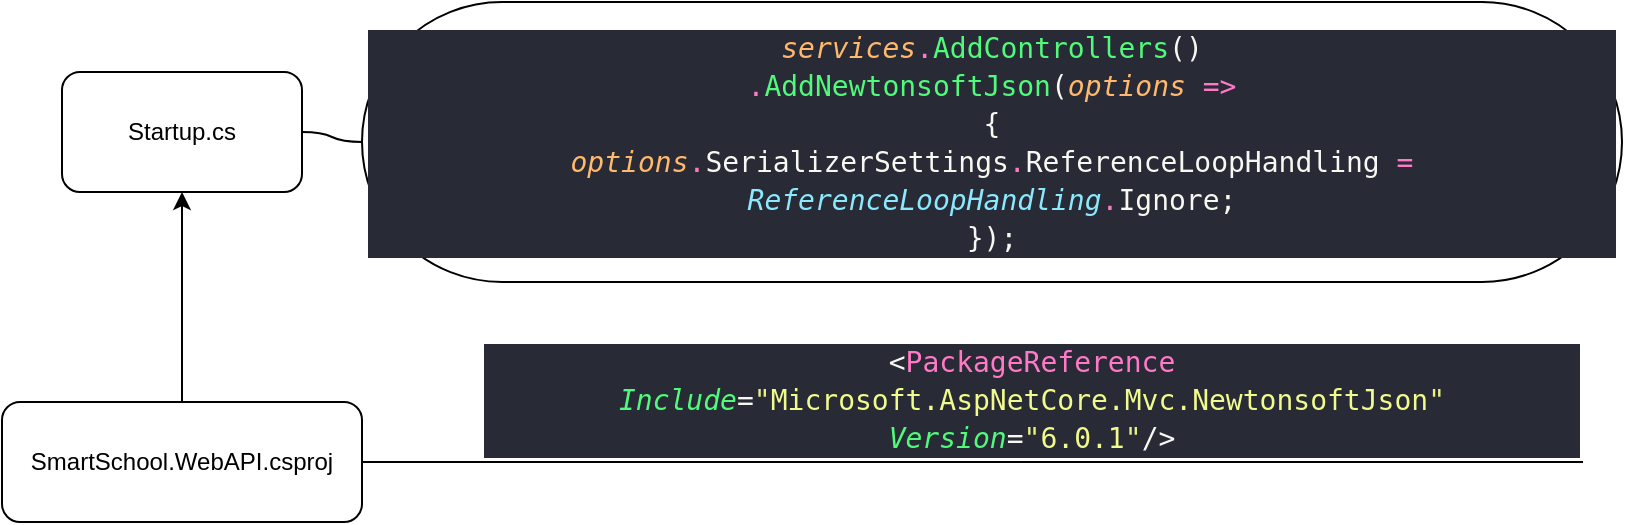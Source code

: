 <mxfile>
    <diagram id="UM-1YxASU-Djj8z-jX82" name="Page-1">
        <mxGraphModel dx="1626" dy="618" grid="1" gridSize="10" guides="1" tooltips="1" connect="1" arrows="1" fold="1" page="1" pageScale="1" pageWidth="827" pageHeight="1169" math="0" shadow="0">
            <root>
                <mxCell id="0"/>
                <mxCell id="1" parent="0"/>
                <mxCell id="17" style="edgeStyle=none;html=1;exitX=0.5;exitY=0;exitDx=0;exitDy=0;entryX=0.575;entryY=1;entryDx=0;entryDy=0;entryPerimeter=0;" parent="1" edge="1">
                    <mxGeometry relative="1" as="geometry">
                        <mxPoint x="404" y="585" as="targetPoint"/>
                    </mxGeometry>
                </mxCell>
                <mxCell id="41" value="" style="edgeStyle=none;html=1;" parent="1" source="35" target="38" edge="1">
                    <mxGeometry relative="1" as="geometry"/>
                </mxCell>
                <mxCell id="35" value="SmartSchool.WebAPI.csproj" style="rounded=1;whiteSpace=wrap;html=1;" parent="1" vertex="1">
                    <mxGeometry x="10" y="270" width="180" height="60" as="geometry"/>
                </mxCell>
                <mxCell id="38" value="Startup.cs" style="rounded=1;whiteSpace=wrap;html=1;" parent="1" vertex="1">
                    <mxGeometry x="40" y="105" width="120" height="60" as="geometry"/>
                </mxCell>
                <mxCell id="42" style="edgeStyle=entityRelationEdgeStyle;html=1;startArrow=none;endArrow=none;segment=10;curved=1;sourcePerimeterSpacing=0;targetPerimeterSpacing=0;" parent="1" source="39" target="38" edge="1">
                    <mxGeometry relative="1" as="geometry"/>
                </mxCell>
                <mxCell id="39" value="&lt;div style=&quot;color: rgb(248, 248, 242); background-color: rgb(40, 42, 54); font-family: &amp;quot;Droid Sans Mono&amp;quot;, &amp;quot;monospace&amp;quot;, monospace; font-size: 14px; line-height: 19px;&quot;&gt;&lt;div style=&quot;line-height: 19px;&quot;&gt;&lt;div&gt;&lt;span style=&quot;color: #ffb86c;font-style: italic;&quot;&gt;services&lt;/span&gt;&lt;span style=&quot;color: #ff79c6;&quot;&gt;.&lt;/span&gt;&lt;span style=&quot;color: #50fa7b;&quot;&gt;AddControllers&lt;/span&gt;()&lt;/div&gt;&lt;div&gt;                &lt;span style=&quot;color: #ff79c6;&quot;&gt;.&lt;/span&gt;&lt;span style=&quot;color: #50fa7b;&quot;&gt;AddNewtonsoftJson&lt;/span&gt;(&lt;span style=&quot;color: #ffb86c;font-style: italic;&quot;&gt;options&lt;/span&gt; &lt;span style=&quot;color: #ff79c6;&quot;&gt;=&amp;gt;&lt;/span&gt;&lt;/div&gt;&lt;div&gt;                {&lt;/div&gt;&lt;div&gt;                    &lt;span style=&quot;color: #ffb86c;font-style: italic;&quot;&gt;options&lt;/span&gt;&lt;span style=&quot;color: #ff79c6;&quot;&gt;.&lt;/span&gt;SerializerSettings&lt;span style=&quot;color: #ff79c6;&quot;&gt;.&lt;/span&gt;ReferenceLoopHandling &lt;span style=&quot;color: #ff79c6;&quot;&gt;=&lt;/span&gt; &lt;span style=&quot;color: #8be9fd;font-style: italic;&quot;&gt;ReferenceLoopHandling&lt;/span&gt;&lt;span style=&quot;color: #ff79c6;&quot;&gt;.&lt;/span&gt;Ignore;&lt;/div&gt;&lt;div&gt;                });&lt;/div&gt;&lt;/div&gt;&lt;/div&gt;" style="whiteSpace=wrap;html=1;rounded=1;arcSize=50;align=center;verticalAlign=middle;strokeWidth=1;autosize=1;spacing=4;treeFolding=1;treeMoving=1;newEdgeStyle={&quot;edgeStyle&quot;:&quot;entityRelationEdgeStyle&quot;,&quot;startArrow&quot;:&quot;none&quot;,&quot;endArrow&quot;:&quot;none&quot;,&quot;segment&quot;:10,&quot;curved&quot;:1,&quot;sourcePerimeterSpacing&quot;:0,&quot;targetPerimeterSpacing&quot;:0};" parent="1" vertex="1">
                    <mxGeometry x="190" y="70" width="630" height="140" as="geometry"/>
                </mxCell>
                <mxCell id="55" value="&lt;div style=&quot;color: rgb(248, 248, 242); background-color: rgb(40, 42, 54); font-family: &amp;quot;Droid Sans Mono&amp;quot;, &amp;quot;monospace&amp;quot;, monospace; font-size: 14px; line-height: 19px;&quot;&gt;&lt;div style=&quot;line-height: 19px;&quot;&gt;&amp;lt;&lt;span style=&quot;color: #ff79c6;&quot;&gt;PackageReference&lt;/span&gt; &lt;span style=&quot;color: #50fa7b;font-style: italic;&quot;&gt;Include&lt;/span&gt;=&lt;span style=&quot;color: #e9f284;&quot;&gt;&quot;&lt;/span&gt;&lt;span style=&quot;color: #f1fa8c;&quot;&gt;Microsoft.AspNetCore.Mvc.NewtonsoftJson&lt;/span&gt;&lt;span style=&quot;color: #e9f284;&quot;&gt;&quot;&lt;/span&gt; &lt;span style=&quot;color: #50fa7b;font-style: italic;&quot;&gt;Version&lt;/span&gt;=&lt;span style=&quot;color: #e9f284;&quot;&gt;&quot;&lt;/span&gt;&lt;span style=&quot;color: #f1fa8c;&quot;&gt;6.0.1&lt;/span&gt;&lt;span style=&quot;color: #e9f284;&quot;&gt;&quot;&lt;/span&gt;/&amp;gt;&lt;/div&gt;&lt;/div&gt;" style="whiteSpace=wrap;html=1;shape=partialRectangle;top=0;left=0;bottom=1;right=0;points=[[0,1],[1,1]];fillColor=none;align=center;verticalAlign=bottom;routingCenterY=0.5;snapToPoint=1;recursiveResize=0;autosize=1;treeFolding=1;treeMoving=1;newEdgeStyle={&quot;edgeStyle&quot;:&quot;entityRelationEdgeStyle&quot;,&quot;startArrow&quot;:&quot;none&quot;,&quot;endArrow&quot;:&quot;none&quot;,&quot;segment&quot;:10,&quot;curved&quot;:1,&quot;sourcePerimeterSpacing&quot;:0,&quot;targetPerimeterSpacing&quot;:0};" parent="1" vertex="1">
                    <mxGeometry x="250" y="270" width="550" height="30" as="geometry"/>
                </mxCell>
                <mxCell id="56" value="" style="edgeStyle=entityRelationEdgeStyle;startArrow=none;endArrow=none;segment=10;curved=1;sourcePerimeterSpacing=0;targetPerimeterSpacing=0;exitX=1;exitY=0.5;exitDx=0;exitDy=0;" parent="1" source="35" target="55" edge="1">
                    <mxGeometry relative="1" as="geometry">
                        <mxPoint x="110" y="340" as="sourcePoint"/>
                    </mxGeometry>
                </mxCell>
            </root>
        </mxGraphModel>
    </diagram>
</mxfile>